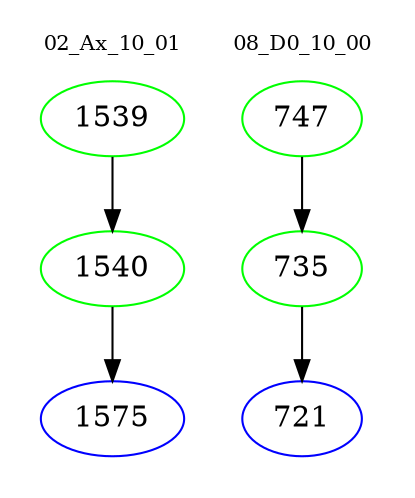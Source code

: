 digraph{
subgraph cluster_0 {
color = white
label = "02_Ax_10_01";
fontsize=10;
T0_1539 [label="1539", color="green"]
T0_1539 -> T0_1540 [color="black"]
T0_1540 [label="1540", color="green"]
T0_1540 -> T0_1575 [color="black"]
T0_1575 [label="1575", color="blue"]
}
subgraph cluster_1 {
color = white
label = "08_D0_10_00";
fontsize=10;
T1_747 [label="747", color="green"]
T1_747 -> T1_735 [color="black"]
T1_735 [label="735", color="green"]
T1_735 -> T1_721 [color="black"]
T1_721 [label="721", color="blue"]
}
}
